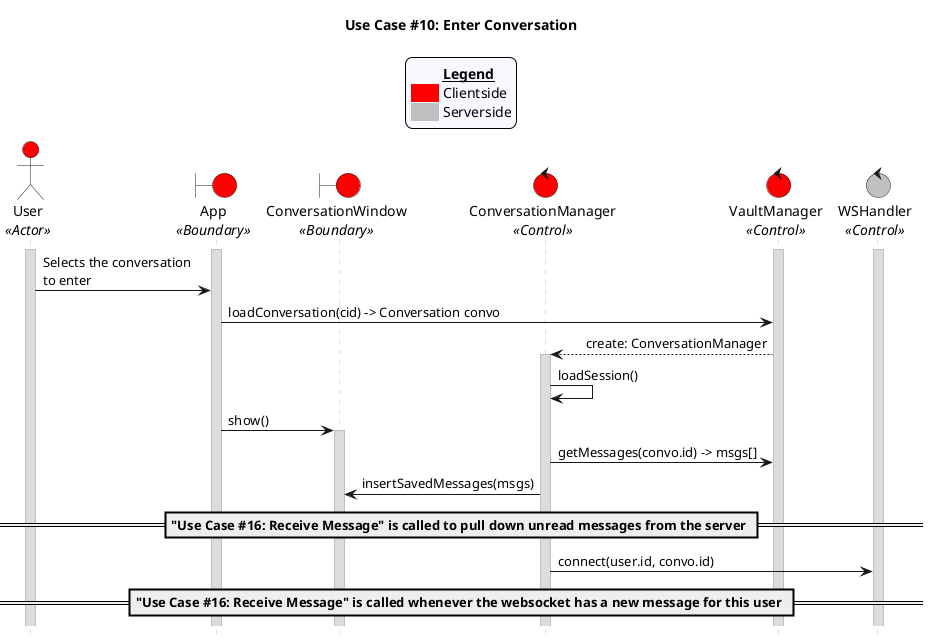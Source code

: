 @startuml uc10
title "Use Case #10: Enter Conversation"

'Styling goes here
hide footbox
skinparam stereotypePosition bottom
skinparam sequenceMessageAlign direction
skinparam sequence {
	LifeLineBorderColor #Silver
	LifeLineBackgroundColor #Gainsboro
}

'Add a legend plus styling
skinparam legend {
	backgroundColor #GhostWhite
	entrySeparator #GhostWhite
}

legend top
	<#GhostWhite,#GhostWhite>|	|= __Legend__ |
	|<#red> | Clientside|
	|<#silver> | Serverside|
endlegend

'Setup the objects involved here
Actor User as u <<Actor>> #red
boundary App as a <<Boundary>> #red
boundary ConversationWindow as cw <<Boundary>> #red
control ConversationManager as cm <<Control>> #red
control VaultManager as vm <<Control>> #red
control WSHandler as ws <<Control>> #silver

'Setup persistent objects here
activate u
activate a
activate vm
activate ws

'--- FLOW OF CONTROL STARTS HERE ---
'User clicks on chat to load.
u -> a: Selects the conversation \nto enter

'User’s device loads the chat session from their vault.
a -> vm: loadConversation(cid) -> Conversation convo
vm --> cm: create: ConversationManager
activate cm
cm -> cm: loadSession()

'User’s device displays the chat page.
a -> cw: show()
activate cw

'User’s device restores saved chats from the vault.
cm -> vm: getMessages(convo.id) -> msgs[]
cm -> cw: insertSavedMessages(msgs)

== "Use Case #16: Receive Message" is called to pull down unread messages from the server ==

cm -> ws: connect(user.id, convo.id)

== "Use Case #16: Receive Message" is called whenever the websocket has a new message for this user ==
'--- FLOW OF CONTROL ENDS HERE   ---

@enduml